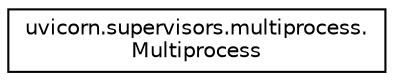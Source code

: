 digraph "Graphical Class Hierarchy"
{
 // LATEX_PDF_SIZE
  edge [fontname="Helvetica",fontsize="10",labelfontname="Helvetica",labelfontsize="10"];
  node [fontname="Helvetica",fontsize="10",shape=record];
  rankdir="LR";
  Node0 [label="uvicorn.supervisors.multiprocess.\lMultiprocess",height=0.2,width=0.4,color="black", fillcolor="white", style="filled",URL="$classuvicorn_1_1supervisors_1_1multiprocess_1_1Multiprocess.html",tooltip=" "];
}
